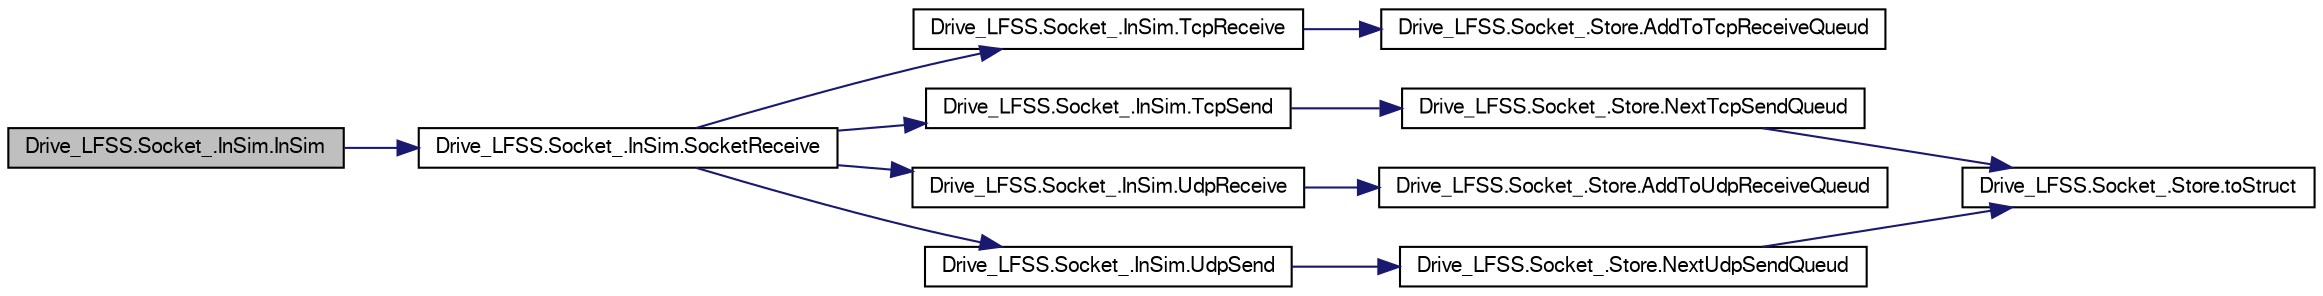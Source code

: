 digraph G
{
  bgcolor="transparent";
  edge [fontname="FreeSans",fontsize=10,labelfontname="FreeSans",labelfontsize=10];
  node [fontname="FreeSans",fontsize=10,shape=record];
  rankdir=LR;
  Node1 [label="Drive_LFSS.Socket_.InSim.InSim",height=0.2,width=0.4,color="black", fillcolor="grey75", style="filled" fontcolor="black"];
  Node1 -> Node2 [color="midnightblue",fontsize=10,style="solid",fontname="FreeSans"];
  Node2 [label="Drive_LFSS.Socket_.InSim.SocketReceive",height=0.2,width=0.4,color="black",URL="$class_drive___l_f_s_s_1_1_socket___1_1_in_sim.html#2f7f8b53f68ea47b95e38b5b5f15b048"];
  Node2 -> Node3 [color="midnightblue",fontsize=10,style="solid",fontname="FreeSans"];
  Node3 [label="Drive_LFSS.Socket_.InSim.TcpReceive",height=0.2,width=0.4,color="black",URL="$class_drive___l_f_s_s_1_1_socket___1_1_in_sim.html#c4646bf6d5ac3304c58520b680a60af3"];
  Node3 -> Node4 [color="midnightblue",fontsize=10,style="solid",fontname="FreeSans"];
  Node4 [label="Drive_LFSS.Socket_.Store.AddToTcpReceiveQueud",height=0.2,width=0.4,color="black",URL="$class_drive___l_f_s_s_1_1_socket___1_1_store.html#fca6b41ede071f489466765dc49542b4"];
  Node2 -> Node5 [color="midnightblue",fontsize=10,style="solid",fontname="FreeSans"];
  Node5 [label="Drive_LFSS.Socket_.InSim.TcpSend",height=0.2,width=0.4,color="black",URL="$class_drive___l_f_s_s_1_1_socket___1_1_in_sim.html#cbbd8dde5fa1a8a4bcd8711af8f220c4"];
  Node5 -> Node6 [color="midnightblue",fontsize=10,style="solid",fontname="FreeSans"];
  Node6 [label="Drive_LFSS.Socket_.Store.NextTcpSendQueud",height=0.2,width=0.4,color="black",URL="$class_drive___l_f_s_s_1_1_socket___1_1_store.html#953e76671694ea575bf97a66edf877da"];
  Node6 -> Node7 [color="midnightblue",fontsize=10,style="solid",fontname="FreeSans"];
  Node7 [label="Drive_LFSS.Socket_.Store.toStruct",height=0.2,width=0.4,color="black",URL="$class_drive___l_f_s_s_1_1_socket___1_1_store.html#87aa2201168ae12e1d9116370ecd8e32"];
  Node2 -> Node8 [color="midnightblue",fontsize=10,style="solid",fontname="FreeSans"];
  Node8 [label="Drive_LFSS.Socket_.InSim.UdpReceive",height=0.2,width=0.4,color="black",URL="$class_drive___l_f_s_s_1_1_socket___1_1_in_sim.html#07c7ee5dd636cda5a36d91fd07f4ca72"];
  Node8 -> Node9 [color="midnightblue",fontsize=10,style="solid",fontname="FreeSans"];
  Node9 [label="Drive_LFSS.Socket_.Store.AddToUdpReceiveQueud",height=0.2,width=0.4,color="black",URL="$class_drive___l_f_s_s_1_1_socket___1_1_store.html#09d2feba92c46a7979ac8fb148b5830a"];
  Node2 -> Node10 [color="midnightblue",fontsize=10,style="solid",fontname="FreeSans"];
  Node10 [label="Drive_LFSS.Socket_.InSim.UdpSend",height=0.2,width=0.4,color="black",URL="$class_drive___l_f_s_s_1_1_socket___1_1_in_sim.html#aa5cfcda874af2736165383ebe57112c"];
  Node10 -> Node11 [color="midnightblue",fontsize=10,style="solid",fontname="FreeSans"];
  Node11 [label="Drive_LFSS.Socket_.Store.NextUdpSendQueud",height=0.2,width=0.4,color="black",URL="$class_drive___l_f_s_s_1_1_socket___1_1_store.html#c570cb6f2bb594205ef67d9e6431e636"];
  Node11 -> Node7 [color="midnightblue",fontsize=10,style="solid",fontname="FreeSans"];
}
